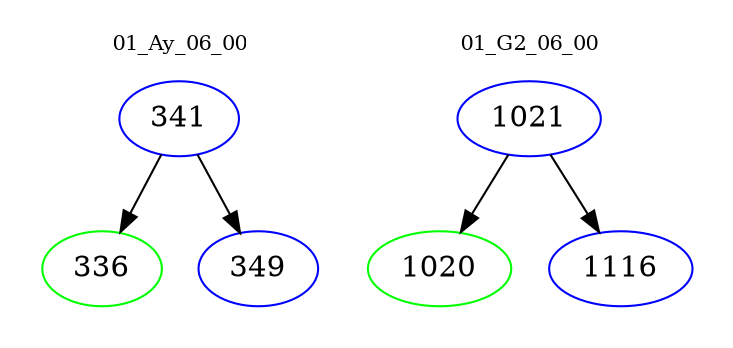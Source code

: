digraph{
subgraph cluster_0 {
color = white
label = "01_Ay_06_00";
fontsize=10;
T0_341 [label="341", color="blue"]
T0_341 -> T0_336 [color="black"]
T0_336 [label="336", color="green"]
T0_341 -> T0_349 [color="black"]
T0_349 [label="349", color="blue"]
}
subgraph cluster_1 {
color = white
label = "01_G2_06_00";
fontsize=10;
T1_1021 [label="1021", color="blue"]
T1_1021 -> T1_1020 [color="black"]
T1_1020 [label="1020", color="green"]
T1_1021 -> T1_1116 [color="black"]
T1_1116 [label="1116", color="blue"]
}
}
